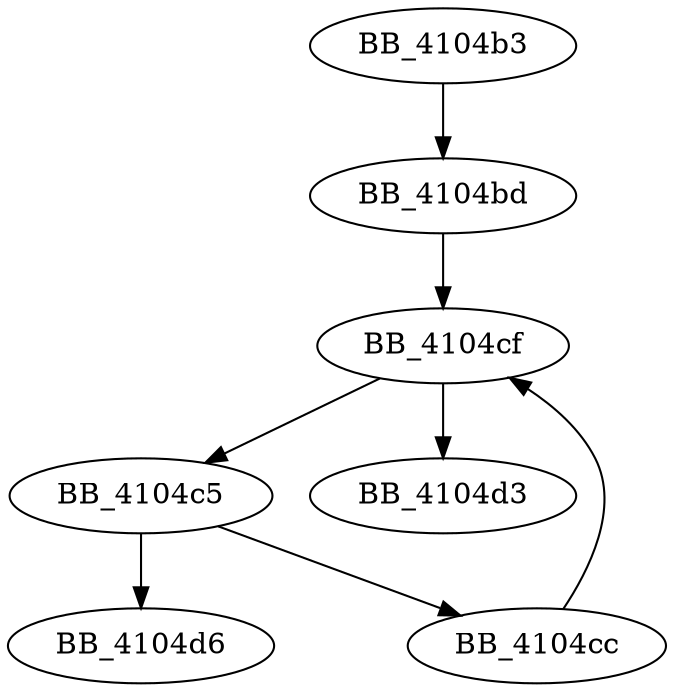 DiGraph __IsExceptionObjectToBeDestroyed{
BB_4104b3->BB_4104bd
BB_4104bd->BB_4104cf
BB_4104c5->BB_4104cc
BB_4104c5->BB_4104d6
BB_4104cc->BB_4104cf
BB_4104cf->BB_4104c5
BB_4104cf->BB_4104d3
}
